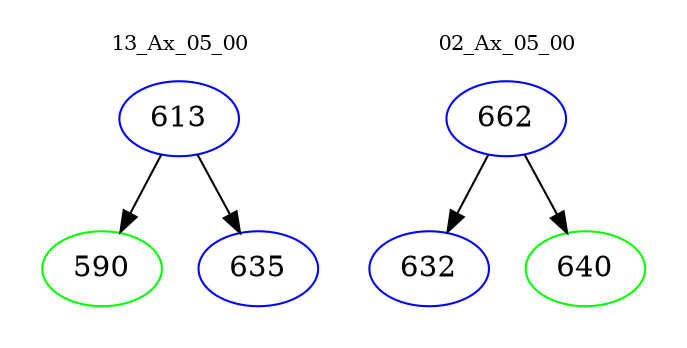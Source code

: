 digraph{
subgraph cluster_0 {
color = white
label = "13_Ax_05_00";
fontsize=10;
T0_613 [label="613", color="blue"]
T0_613 -> T0_590 [color="black"]
T0_590 [label="590", color="green"]
T0_613 -> T0_635 [color="black"]
T0_635 [label="635", color="blue"]
}
subgraph cluster_1 {
color = white
label = "02_Ax_05_00";
fontsize=10;
T1_662 [label="662", color="blue"]
T1_662 -> T1_632 [color="black"]
T1_632 [label="632", color="blue"]
T1_662 -> T1_640 [color="black"]
T1_640 [label="640", color="green"]
}
}

